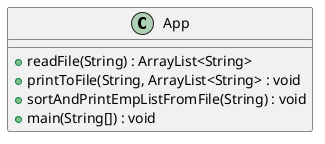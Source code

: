 @startuml
'https://plantuml.com/class-diagram

class App {
    + readFile(String) : ArrayList<String>
    + printToFile(String, ArrayList<String> : void
    + sortAndPrintEmpListFromFile(String) : void
    + main(String[]) : void
}


@enduml